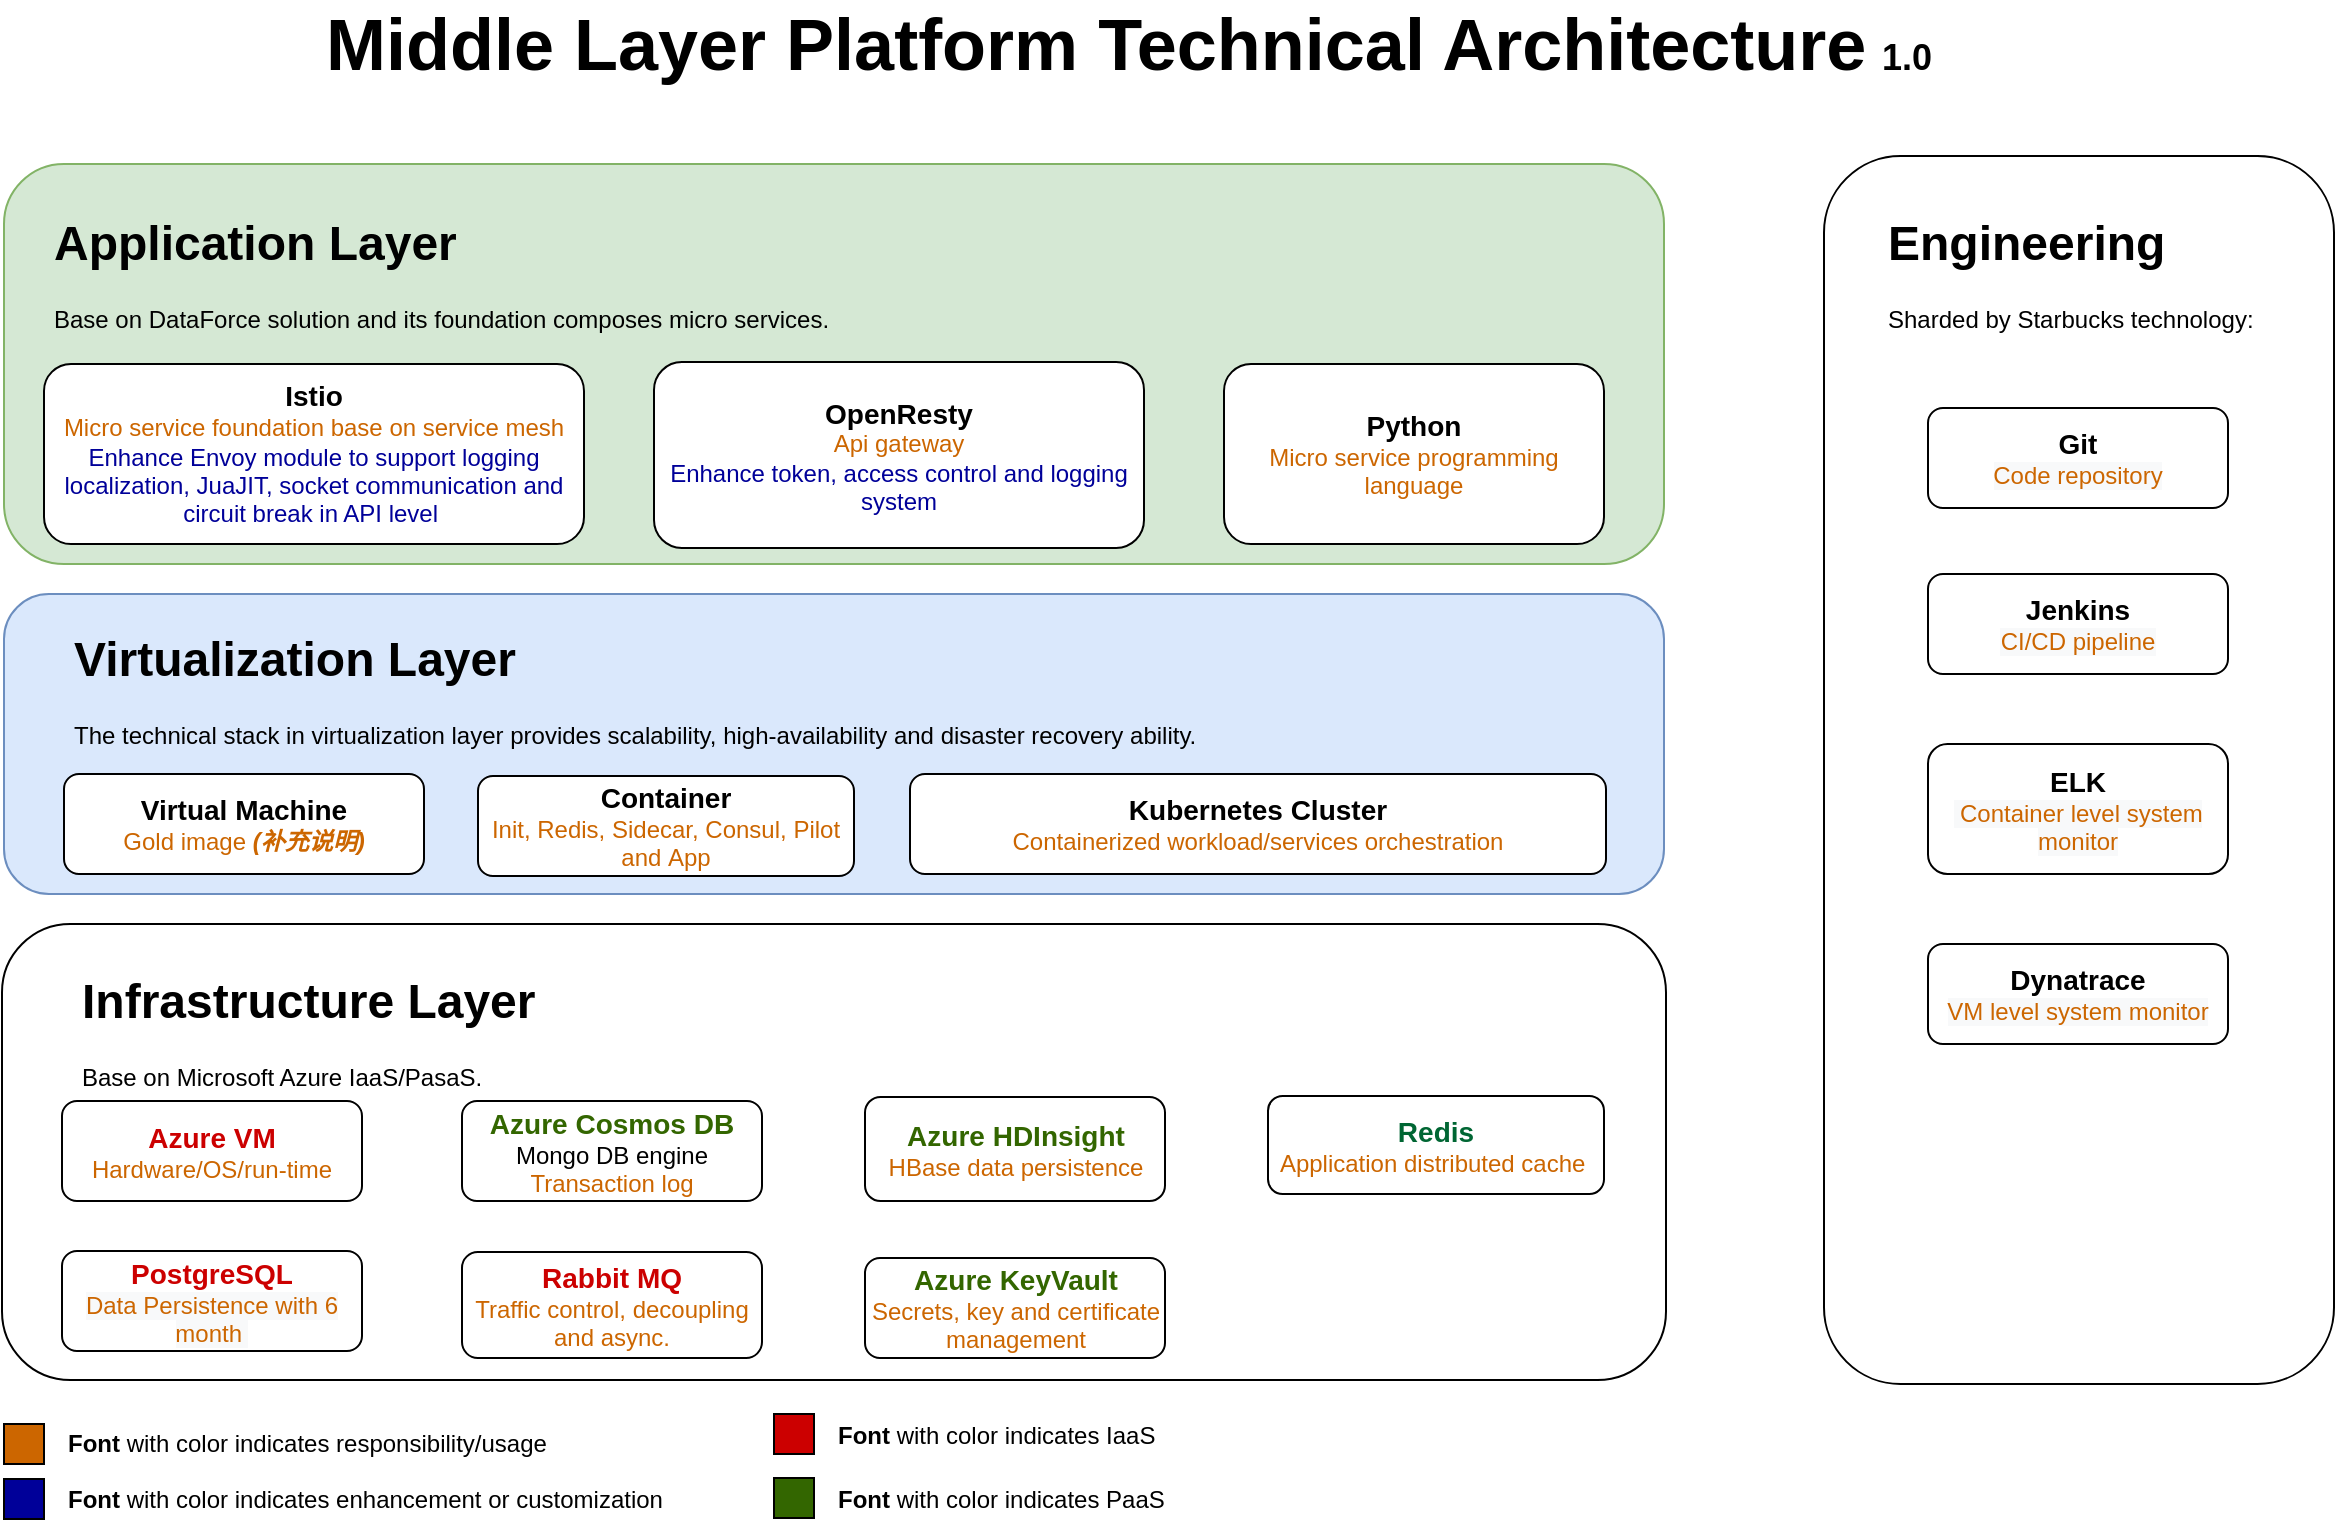 <mxfile version="12.3.6" type="github" pages="1">
  <diagram id="yn5pNWhVfAMnaeWU7zpd" name="Arch.">
    <mxGraphModel dx="1360" dy="785" grid="1" gridSize="10" guides="1" tooltips="1" connect="1" arrows="1" fold="1" page="1" pageScale="1" pageWidth="827" pageHeight="1169" math="0" shadow="0">
      <root>
        <mxCell id="0"/>
        <mxCell id="1" parent="0"/>
        <mxCell id="L_p5e10sN1Be_Nf8V8Cr-1" value="" style="rounded=1;whiteSpace=wrap;html=1;fillColor=#d5e8d4;strokeColor=#82b366;" parent="1" vertex="1">
          <mxGeometry x="50" y="180" width="830" height="200" as="geometry"/>
        </mxCell>
        <mxCell id="L_p5e10sN1Be_Nf8V8Cr-2" value="&lt;h1&gt;Application Layer&lt;/h1&gt;&lt;p&gt;Base on DataForce solution and its foundation composes micro services.&amp;nbsp;&lt;/p&gt;" style="text;html=1;strokeColor=none;fillColor=none;spacing=5;spacingTop=-20;whiteSpace=wrap;overflow=hidden;rounded=0;" parent="1" vertex="1">
          <mxGeometry x="70" y="200" width="430" height="100" as="geometry"/>
        </mxCell>
        <mxCell id="L_p5e10sN1Be_Nf8V8Cr-3" value="&lt;font style=&quot;font-size: 14px&quot;&gt;&lt;b&gt;Istio&lt;/b&gt;&lt;/font&gt;&lt;br&gt;&lt;font color=&quot;#cc6600&quot;&gt;Micro service foundation base on service mesh&lt;br&gt;&lt;/font&gt;&lt;font color=&quot;#000099&quot;&gt;Enhance Envoy module to support logging localization, JuaJIT, socket communication and circuit break in API level&amp;nbsp;&lt;/font&gt;" style="rounded=1;whiteSpace=wrap;html=1;" parent="1" vertex="1">
          <mxGeometry x="70" y="280" width="270" height="90" as="geometry"/>
        </mxCell>
        <mxCell id="L_p5e10sN1Be_Nf8V8Cr-5" value="&lt;b&gt;&lt;font style=&quot;font-size: 14px&quot;&gt;OpenResty&lt;/font&gt;&lt;/b&gt;&lt;br&gt;&lt;font color=&quot;#cc6600&quot;&gt;Api gateway&lt;/font&gt;&lt;br&gt;&lt;font color=&quot;#000099&quot;&gt;Enhance token, access control and logging system&lt;/font&gt;" style="rounded=1;whiteSpace=wrap;html=1;" parent="1" vertex="1">
          <mxGeometry x="375" y="279" width="245" height="93" as="geometry"/>
        </mxCell>
        <mxCell id="L_p5e10sN1Be_Nf8V8Cr-7" value="" style="rounded=1;whiteSpace=wrap;html=1;fillColor=none;" parent="1" vertex="1">
          <mxGeometry x="960" y="176" width="255" height="614" as="geometry"/>
        </mxCell>
        <mxCell id="L_p5e10sN1Be_Nf8V8Cr-8" value="&lt;h1&gt;Engineering&lt;/h1&gt;&lt;p&gt;Sharded by Starbucks technology:&lt;/p&gt;" style="text;html=1;strokeColor=none;fillColor=none;spacing=5;spacingTop=-20;whiteSpace=wrap;overflow=hidden;rounded=0;" parent="1" vertex="1">
          <mxGeometry x="987" y="200" width="200" height="70" as="geometry"/>
        </mxCell>
        <mxCell id="L_p5e10sN1Be_Nf8V8Cr-9" value="&lt;font style=&quot;font-size: 14px&quot;&gt;&lt;b&gt;ELK&lt;/b&gt;&lt;/font&gt;&lt;br&gt;&lt;span style=&quot;display: inline ; float: none ; background-color: rgb(248 , 249 , 250) ; color: rgb(204 , 102 , 0) ; font-family: &amp;#34;helvetica&amp;#34; ; font-size: 12px ; font-style: normal ; font-variant: normal ; font-weight: 400 ; letter-spacing: normal ; text-align: center ; text-decoration: none ; text-indent: 0px ; text-transform: none ; white-space: normal ; word-spacing: 0px&quot;&gt;&amp;nbsp;Container level system monitor&lt;/span&gt;" style="rounded=1;whiteSpace=wrap;html=1;fillColor=none;" parent="1" vertex="1">
          <mxGeometry x="1012" y="470" width="150" height="65" as="geometry"/>
        </mxCell>
        <mxCell id="L_p5e10sN1Be_Nf8V8Cr-10" value="&lt;font style=&quot;font-size: 14px&quot;&gt;&lt;b&gt;Dynatrace&lt;/b&gt;&lt;/font&gt;&lt;b&gt;&lt;/b&gt;&lt;br&gt;&lt;span style=&quot;display: inline ; float: none ; background-color: rgb(248 , 249 , 250) ; color: rgb(204 , 102 , 0) ; font-family: &amp;#34;helvetica&amp;#34; ; font-size: 12px ; font-style: normal ; font-variant: normal ; font-weight: 400 ; letter-spacing: normal ; text-align: center ; text-decoration: none ; text-indent: 0px ; text-transform: none ; white-space: normal ; word-spacing: 0px&quot;&gt;VM level system monitor&lt;/span&gt;" style="rounded=1;whiteSpace=wrap;html=1;fillColor=none;" parent="1" vertex="1">
          <mxGeometry x="1012" y="570" width="150" height="50" as="geometry"/>
        </mxCell>
        <mxCell id="L_p5e10sN1Be_Nf8V8Cr-11" value="" style="rounded=1;whiteSpace=wrap;html=1;fillColor=#dae8fc;strokeColor=#6c8ebf;" parent="1" vertex="1">
          <mxGeometry x="50" y="395" width="830" height="150" as="geometry"/>
        </mxCell>
        <mxCell id="L_p5e10sN1Be_Nf8V8Cr-12" value="" style="rounded=1;whiteSpace=wrap;html=1;fillColor=none;" parent="1" vertex="1">
          <mxGeometry x="49" y="560" width="832" height="228" as="geometry"/>
        </mxCell>
        <mxCell id="L_p5e10sN1Be_Nf8V8Cr-13" value="&lt;font style=&quot;font-size: 36px&quot;&gt;Middle Layer Platform Technical Architecture&lt;/font&gt;&lt;font&gt;&lt;font style=&quot;font-size: 28px&quot;&gt; &lt;/font&gt;&lt;font style=&quot;font-size: 18px&quot;&gt;1.0&lt;/font&gt;&lt;br&gt;&lt;/font&gt;" style="text;html=1;strokeColor=none;fillColor=none;align=center;verticalAlign=middle;whiteSpace=wrap;rounded=0;fontStyle=1" parent="1" vertex="1">
          <mxGeometry x="205" y="110" width="815" height="20" as="geometry"/>
        </mxCell>
        <mxCell id="XpRdO_wsKDuu55zvrnwc-1" value="&lt;h1&gt;Virtualization Layer&lt;/h1&gt;&lt;p&gt;The technical stack in virtualization layer provides&amp;nbsp;scalability, high-availability and disaster recovery ability.&lt;/p&gt;" style="text;html=1;strokeColor=none;fillColor=none;spacing=5;spacingTop=-20;whiteSpace=wrap;overflow=hidden;rounded=0;" parent="1" vertex="1">
          <mxGeometry x="80" y="408" width="610" height="77" as="geometry"/>
        </mxCell>
        <mxCell id="XpRdO_wsKDuu55zvrnwc-2" value="&lt;b&gt;&lt;font style=&quot;font-size: 14px&quot;&gt;Virtual Machine&lt;/font&gt;&lt;/b&gt;&lt;br&gt;&lt;font color=&quot;#cc6600&quot;&gt;Gold image&lt;b&gt;&lt;i&gt; (补充说明)&lt;/i&gt;&lt;/b&gt;&lt;/font&gt;" style="rounded=1;whiteSpace=wrap;html=1;" parent="1" vertex="1">
          <mxGeometry x="80" y="485" width="180" height="50" as="geometry"/>
        </mxCell>
        <mxCell id="XpRdO_wsKDuu55zvrnwc-3" value="&lt;h1&gt;Infrastructure Layer&lt;/h1&gt;&lt;p&gt;Base on Microsoft Azure IaaS/PasaS.&lt;/p&gt;" style="text;html=1;strokeColor=none;fillColor=none;spacing=5;spacingTop=-20;whiteSpace=wrap;overflow=hidden;rounded=0;" parent="1" vertex="1">
          <mxGeometry x="84" y="579" width="450" height="68" as="geometry"/>
        </mxCell>
        <mxCell id="XpRdO_wsKDuu55zvrnwc-4" value="&lt;font color=&quot;#cc0000&quot; style=&quot;font-size: 14px&quot;&gt;&lt;b&gt;Azure VM&lt;/b&gt;&lt;/font&gt;&lt;br&gt;&lt;font color=&quot;#cc6600&quot;&gt;Hardware/OS/run-time&lt;/font&gt;" style="rounded=1;whiteSpace=wrap;html=1;fillColor=none;" parent="1" vertex="1">
          <mxGeometry x="79" y="648.5" width="150" height="50" as="geometry"/>
        </mxCell>
        <mxCell id="XpRdO_wsKDuu55zvrnwc-5" value="&lt;font color=&quot;#336600&quot; style=&quot;font-size: 14px&quot;&gt;&lt;b&gt;Azure Cosmos DB&lt;/b&gt;&lt;/font&gt;&lt;br&gt;Mongo DB engine&lt;br&gt;&lt;font color=&quot;#cc6600&quot;&gt;Transaction log&lt;/font&gt;" style="rounded=1;whiteSpace=wrap;html=1;fillColor=none;" parent="1" vertex="1">
          <mxGeometry x="279" y="648.5" width="150" height="50" as="geometry"/>
        </mxCell>
        <mxCell id="XpRdO_wsKDuu55zvrnwc-6" value="&lt;font color=&quot;#336600&quot; style=&quot;font-size: 14px&quot;&gt;&lt;b&gt;Azure HDInsight&lt;/b&gt;&lt;/font&gt;&lt;br&gt;&lt;font color=&quot;#cc6600&quot;&gt;HBase data persistence&lt;/font&gt;" style="rounded=1;whiteSpace=wrap;html=1;fillColor=none;" parent="1" vertex="1">
          <mxGeometry x="480.5" y="646.5" width="150" height="52" as="geometry"/>
        </mxCell>
        <mxCell id="XpRdO_wsKDuu55zvrnwc-7" value="&lt;b&gt;&lt;font color=&quot;#336600&quot; style=&quot;font-size: 14px&quot;&gt;Azure KeyVault&lt;/font&gt;&lt;/b&gt;&lt;br&gt;&lt;font color=&quot;#cc6600&quot;&gt;Secrets, key and certificate management&lt;/font&gt;" style="rounded=1;whiteSpace=wrap;html=1;fillColor=none;" parent="1" vertex="1">
          <mxGeometry x="480.5" y="727" width="150" height="50" as="geometry"/>
        </mxCell>
        <mxCell id="TPeiZu6uO6-FCYARMxgd-2" value="&lt;font style=&quot;font-size: 14px&quot;&gt;&lt;b&gt;Container&lt;/b&gt;&lt;/font&gt;&lt;br&gt;&lt;font color=&quot;#cc6600&quot;&gt;Init, Redis, Sidecar,&amp;nbsp;&lt;/font&gt;&lt;span style=&quot;color: rgb(204 , 102 , 0)&quot;&gt;Consul, Pilot and&amp;nbsp;&lt;/span&gt;&lt;font color=&quot;#cc6600&quot;&gt;App&lt;/font&gt;" style="rounded=1;whiteSpace=wrap;html=1;" parent="1" vertex="1">
          <mxGeometry x="287" y="486" width="188" height="50" as="geometry"/>
        </mxCell>
        <mxCell id="TPeiZu6uO6-FCYARMxgd-3" value="&lt;font style=&quot;font-size: 14px&quot;&gt;&lt;b&gt;&lt;font color=&quot;#006633&quot;&gt;Redis&lt;/font&gt;&lt;br&gt;&lt;/b&gt;&lt;/font&gt;&lt;font color=&quot;#cc6600&quot; face=&quot;helvetica&quot;&gt;Application&amp;nbsp;distributed&amp;nbsp;cache&lt;/font&gt;&amp;nbsp;&lt;b&gt;&lt;/b&gt;" style="rounded=1;whiteSpace=wrap;html=1;fillColor=none;" parent="1" vertex="1">
          <mxGeometry x="682" y="646" width="168" height="49" as="geometry"/>
        </mxCell>
        <mxCell id="TPeiZu6uO6-FCYARMxgd-4" value="&lt;font color=&quot;#cc0000&quot; style=&quot;font-size: 14px&quot;&gt;&lt;b&gt;PostgreSQL&lt;/b&gt;&lt;/font&gt;&lt;br&gt;&lt;span style=&quot;text-align: center ; color: rgb(204 , 102 , 0) ; text-transform: none ; text-indent: 0px ; letter-spacing: normal ; font-family: &amp;#34;helvetica&amp;#34; ; font-size: 12px ; font-variant: normal ; word-spacing: 0px ; display: inline ; white-space: normal ; float: none&quot;&gt;&lt;span style=&quot;display: inline ; float: none ; background-color: rgb(248 , 249 , 250) ; color: rgb(204 , 102 , 0) ; font-family: &amp;#34;helvetica&amp;#34; ; font-size: 12px ; font-style: normal ; font-variant: normal ; font-weight: 400 ; letter-spacing: normal ; text-align: center ; text-decoration: none ; text-indent: 0px ; text-transform: none ; white-space: normal ; word-spacing: 0px&quot;&gt;Data Persistence with 6 month&amp;nbsp;&lt;/span&gt;&lt;/span&gt;" style="rounded=1;whiteSpace=wrap;html=1;fillColor=none;" parent="1" vertex="1">
          <mxGeometry x="79" y="723.5" width="150" height="50" as="geometry"/>
        </mxCell>
        <mxCell id="TPeiZu6uO6-FCYARMxgd-5" value="&lt;b&gt;&lt;font color=&quot;#cc0000&quot; style=&quot;font-size: 14px&quot;&gt;Rabbit MQ&lt;br&gt;&lt;/font&gt;&lt;/b&gt;&lt;font color=&quot;#cc6600&quot; face=&quot;helvetica&quot;&gt;Traffic control, decoupling and async.&lt;/font&gt;" style="rounded=1;whiteSpace=wrap;html=1;fillColor=none;" parent="1" vertex="1">
          <mxGeometry x="279" y="724" width="150" height="53" as="geometry"/>
        </mxCell>
        <mxCell id="TPeiZu6uO6-FCYARMxgd-6" value="&lt;b&gt;&lt;font style=&quot;font-size: 14px&quot;&gt;Kubernetes Cluster&lt;/font&gt;&lt;/b&gt;&lt;br&gt;&lt;font color=&quot;#cc6600&quot;&gt;Containerized workload/services orchestration&lt;/font&gt;" style="rounded=1;whiteSpace=wrap;html=1;" parent="1" vertex="1">
          <mxGeometry x="503" y="485" width="348" height="50" as="geometry"/>
        </mxCell>
        <mxCell id="TPeiZu6uO6-FCYARMxgd-10" value="&lt;b&gt;&lt;font style=&quot;font-size: 14px&quot;&gt;Python&lt;/font&gt;&lt;/b&gt;&lt;br&gt;&lt;font color=&quot;#cc6600&quot;&gt;Micro service programming language&lt;/font&gt;" style="rounded=1;whiteSpace=wrap;html=1;" parent="1" vertex="1">
          <mxGeometry x="660" y="280" width="190" height="90" as="geometry"/>
        </mxCell>
        <mxCell id="TPeiZu6uO6-FCYARMxgd-15" value="" style="rounded=0;whiteSpace=wrap;html=1;fillColor=#CC6600;" parent="1" vertex="1">
          <mxGeometry x="50" y="810" width="20" height="20" as="geometry"/>
        </mxCell>
        <mxCell id="TPeiZu6uO6-FCYARMxgd-16" value="" style="rounded=0;whiteSpace=wrap;html=1;fillColor=#000099;" parent="1" vertex="1">
          <mxGeometry x="50" y="837.5" width="20" height="20" as="geometry"/>
        </mxCell>
        <mxCell id="TPeiZu6uO6-FCYARMxgd-18" value="&lt;b&gt;Font &lt;/b&gt;with color indicates responsibility/usage" style="text;html=1;strokeColor=none;fillColor=none;align=left;verticalAlign=middle;whiteSpace=wrap;rounded=0;" parent="1" vertex="1">
          <mxGeometry x="80" y="810" width="270" height="20" as="geometry"/>
        </mxCell>
        <mxCell id="TPeiZu6uO6-FCYARMxgd-19" value="&lt;b&gt;Font&lt;/b&gt; with color indicates enhancement or customization" style="text;html=1;strokeColor=none;fillColor=none;align=left;verticalAlign=middle;whiteSpace=wrap;rounded=0;" parent="1" vertex="1">
          <mxGeometry x="80" y="838" width="305" height="20" as="geometry"/>
        </mxCell>
        <mxCell id="nO3LAVPIE8S7qI5vrqDk-5" value="" style="rounded=0;whiteSpace=wrap;html=1;fillColor=#CC0000;" parent="1" vertex="1">
          <mxGeometry x="435" y="805" width="20" height="20" as="geometry"/>
        </mxCell>
        <mxCell id="nO3LAVPIE8S7qI5vrqDk-6" value="&lt;b&gt;Font&lt;/b&gt; with color indicates IaaS" style="text;html=1;strokeColor=none;fillColor=none;align=left;verticalAlign=middle;whiteSpace=wrap;rounded=0;" parent="1" vertex="1">
          <mxGeometry x="465" y="805.5" width="305" height="20" as="geometry"/>
        </mxCell>
        <mxCell id="nO3LAVPIE8S7qI5vrqDk-9" value="" style="rounded=0;whiteSpace=wrap;html=1;fillColor=#336600;" parent="1" vertex="1">
          <mxGeometry x="435" y="837" width="20" height="20" as="geometry"/>
        </mxCell>
        <mxCell id="nO3LAVPIE8S7qI5vrqDk-10" value="&lt;b&gt;Font&lt;/b&gt; with color indicates PaaS" style="text;html=1;strokeColor=none;fillColor=none;align=left;verticalAlign=middle;whiteSpace=wrap;rounded=0;" parent="1" vertex="1">
          <mxGeometry x="465" y="837.5" width="305" height="20" as="geometry"/>
        </mxCell>
        <mxCell id="nO3LAVPIE8S7qI5vrqDk-11" value="&lt;b&gt;&lt;font style=&quot;font-size: 14px&quot;&gt;Git&lt;/font&gt;&lt;/b&gt;&lt;br&gt;&lt;span style=&quot;display: inline ; float: none ; background-color: rgb(248 , 249 , 250) ; color: rgb(204 , 102 , 0) ; font-family: &amp;#34;helvetica&amp;#34; ; font-size: 12px ; font-style: normal ; font-variant: normal ; font-weight: 400 ; letter-spacing: normal ; text-align: center ; text-decoration: none ; text-indent: 0px ; text-transform: none ; white-space: normal ; word-spacing: 0px&quot;&gt;Code repository&lt;/span&gt;" style="rounded=1;whiteSpace=wrap;html=1;fillColor=none;" parent="1" vertex="1">
          <mxGeometry x="1012" y="302" width="150" height="50" as="geometry"/>
        </mxCell>
        <mxCell id="nO3LAVPIE8S7qI5vrqDk-12" value="&lt;b&gt;&lt;font style=&quot;font-size: 14px&quot;&gt;Jenkins&lt;/font&gt;&lt;/b&gt;&lt;br&gt;&lt;span style=&quot;display: inline ; float: none ; background-color: rgb(248 , 249 , 250) ; color: rgb(204 , 102 , 0) ; font-family: &amp;#34;helvetica&amp;#34; ; font-size: 12px ; font-style: normal ; font-variant: normal ; font-weight: 400 ; letter-spacing: normal ; text-align: center ; text-decoration: none ; text-indent: 0px ; text-transform: none ; white-space: normal ; word-spacing: 0px&quot;&gt;CI/CD pipeline&lt;/span&gt;" style="rounded=1;whiteSpace=wrap;html=1;fillColor=none;" parent="1" vertex="1">
          <mxGeometry x="1012" y="385" width="150" height="50" as="geometry"/>
        </mxCell>
      </root>
    </mxGraphModel>
  </diagram>
</mxfile>
